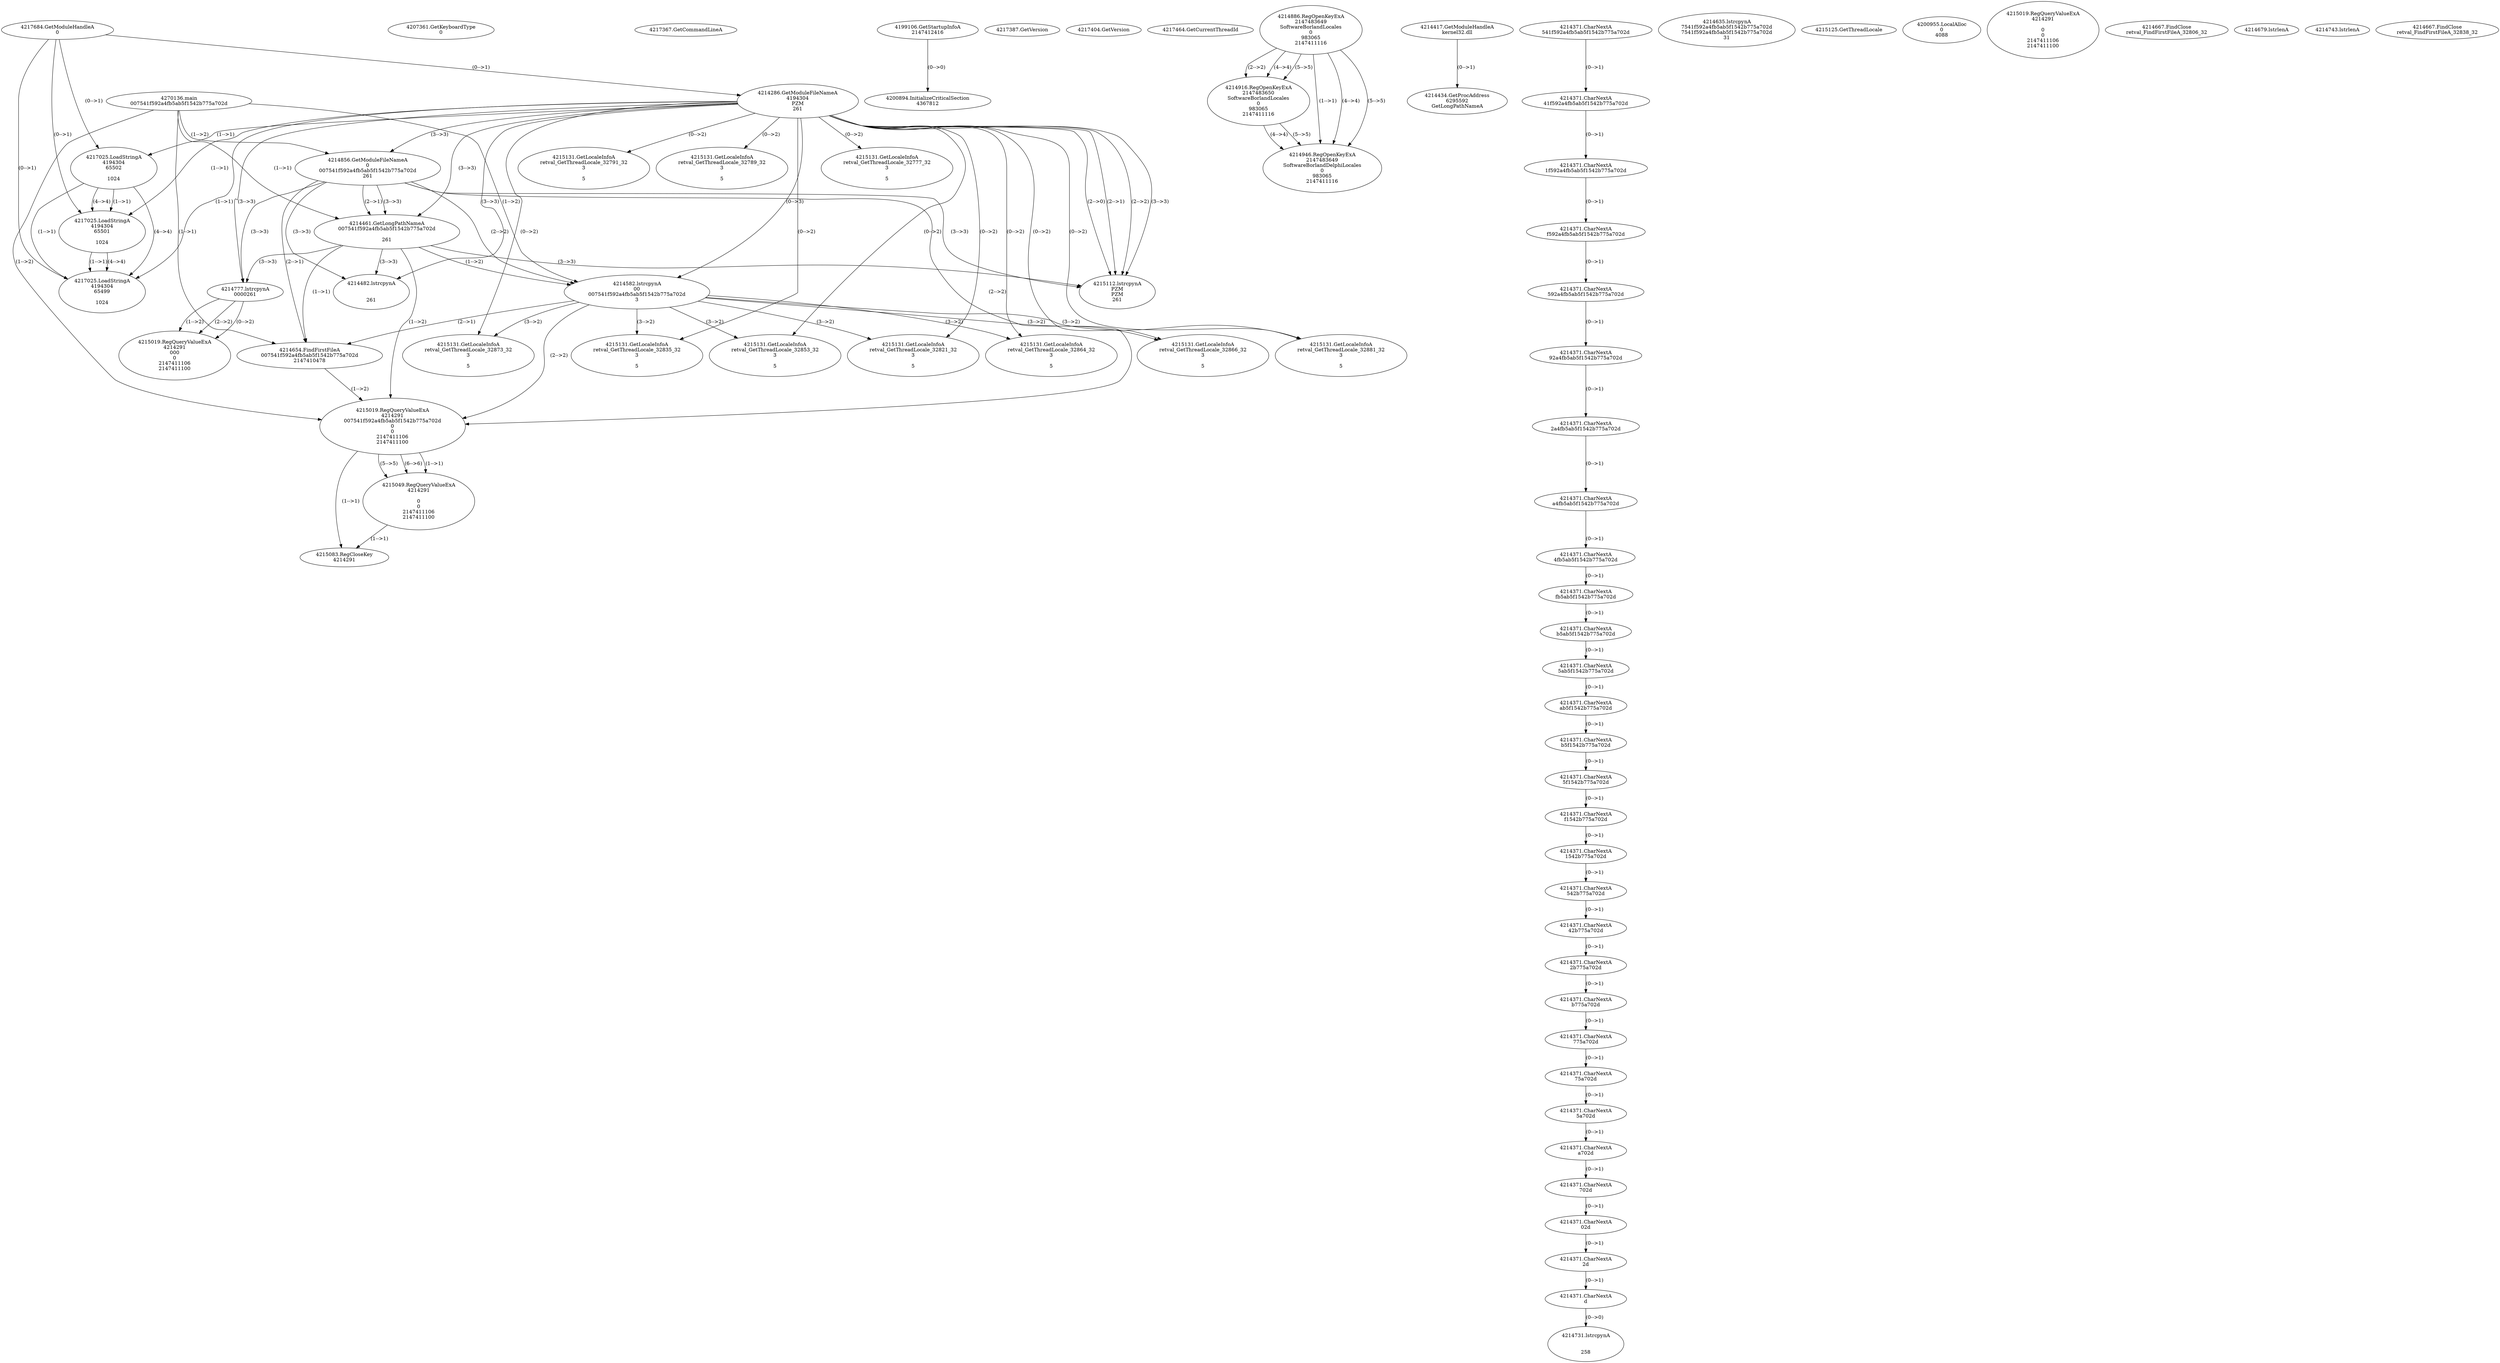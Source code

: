 // Global SCDG with merge call
digraph {
	0 [label="4270136.main
007541f592a4fb5ab5f1542b775a702d"]
	1 [label="4217684.GetModuleHandleA
0"]
	2 [label="4207361.GetKeyboardType
0"]
	3 [label="4217367.GetCommandLineA
"]
	4 [label="4199106.GetStartupInfoA
2147412416"]
	5 [label="4217387.GetVersion
"]
	6 [label="4217404.GetVersion
"]
	7 [label="4217464.GetCurrentThreadId
"]
	8 [label="4214286.GetModuleFileNameA
4194304
PZM
261"]
	1 -> 8 [label="(0-->1)"]
	9 [label="4214856.GetModuleFileNameA
0
007541f592a4fb5ab5f1542b775a702d
261"]
	0 -> 9 [label="(1-->2)"]
	8 -> 9 [label="(3-->3)"]
	10 [label="4214886.RegOpenKeyExA
2147483649
Software\Borland\Locales
0
983065
2147411116"]
	11 [label="4214916.RegOpenKeyExA
2147483650
Software\Borland\Locales
0
983065
2147411116"]
	10 -> 11 [label="(2-->2)"]
	10 -> 11 [label="(4-->4)"]
	10 -> 11 [label="(5-->5)"]
	12 [label="4214946.RegOpenKeyExA
2147483649
Software\Borland\Delphi\Locales
0
983065
2147411116"]
	10 -> 12 [label="(1-->1)"]
	10 -> 12 [label="(4-->4)"]
	11 -> 12 [label="(4-->4)"]
	10 -> 12 [label="(5-->5)"]
	11 -> 12 [label="(5-->5)"]
	13 [label="4214417.GetModuleHandleA
kernel32.dll"]
	14 [label="4214434.GetProcAddress
6295592
GetLongPathNameA"]
	13 -> 14 [label="(0-->1)"]
	15 [label="4214461.GetLongPathNameA
007541f592a4fb5ab5f1542b775a702d

261"]
	0 -> 15 [label="(1-->1)"]
	9 -> 15 [label="(2-->1)"]
	8 -> 15 [label="(3-->3)"]
	9 -> 15 [label="(3-->3)"]
	16 [label="4214582.lstrcpynA
00
007541f592a4fb5ab5f1542b775a702d
3"]
	0 -> 16 [label="(1-->2)"]
	9 -> 16 [label="(2-->2)"]
	15 -> 16 [label="(1-->2)"]
	8 -> 16 [label="(0-->3)"]
	17 [label="4214371.CharNextA
541f592a4fb5ab5f1542b775a702d"]
	18 [label="4214371.CharNextA
41f592a4fb5ab5f1542b775a702d"]
	17 -> 18 [label="(0-->1)"]
	19 [label="4214371.CharNextA
1f592a4fb5ab5f1542b775a702d"]
	18 -> 19 [label="(0-->1)"]
	20 [label="4214371.CharNextA
f592a4fb5ab5f1542b775a702d"]
	19 -> 20 [label="(0-->1)"]
	21 [label="4214371.CharNextA
592a4fb5ab5f1542b775a702d"]
	20 -> 21 [label="(0-->1)"]
	22 [label="4214371.CharNextA
92a4fb5ab5f1542b775a702d"]
	21 -> 22 [label="(0-->1)"]
	23 [label="4214371.CharNextA
2a4fb5ab5f1542b775a702d"]
	22 -> 23 [label="(0-->1)"]
	24 [label="4214371.CharNextA
a4fb5ab5f1542b775a702d"]
	23 -> 24 [label="(0-->1)"]
	25 [label="4214371.CharNextA
4fb5ab5f1542b775a702d"]
	24 -> 25 [label="(0-->1)"]
	26 [label="4214371.CharNextA
fb5ab5f1542b775a702d"]
	25 -> 26 [label="(0-->1)"]
	27 [label="4214371.CharNextA
b5ab5f1542b775a702d"]
	26 -> 27 [label="(0-->1)"]
	28 [label="4214371.CharNextA
5ab5f1542b775a702d"]
	27 -> 28 [label="(0-->1)"]
	29 [label="4214371.CharNextA
ab5f1542b775a702d"]
	28 -> 29 [label="(0-->1)"]
	30 [label="4214371.CharNextA
b5f1542b775a702d"]
	29 -> 30 [label="(0-->1)"]
	31 [label="4214371.CharNextA
5f1542b775a702d"]
	30 -> 31 [label="(0-->1)"]
	32 [label="4214371.CharNextA
f1542b775a702d"]
	31 -> 32 [label="(0-->1)"]
	33 [label="4214371.CharNextA
1542b775a702d"]
	32 -> 33 [label="(0-->1)"]
	34 [label="4214371.CharNextA
542b775a702d"]
	33 -> 34 [label="(0-->1)"]
	35 [label="4214371.CharNextA
42b775a702d"]
	34 -> 35 [label="(0-->1)"]
	36 [label="4214371.CharNextA
2b775a702d"]
	35 -> 36 [label="(0-->1)"]
	37 [label="4214371.CharNextA
b775a702d"]
	36 -> 37 [label="(0-->1)"]
	38 [label="4214371.CharNextA
775a702d"]
	37 -> 38 [label="(0-->1)"]
	39 [label="4214371.CharNextA
75a702d"]
	38 -> 39 [label="(0-->1)"]
	40 [label="4214371.CharNextA
5a702d"]
	39 -> 40 [label="(0-->1)"]
	41 [label="4214371.CharNextA
a702d"]
	40 -> 41 [label="(0-->1)"]
	42 [label="4214371.CharNextA
702d"]
	41 -> 42 [label="(0-->1)"]
	43 [label="4214371.CharNextA
02d"]
	42 -> 43 [label="(0-->1)"]
	44 [label="4214371.CharNextA
2d"]
	43 -> 44 [label="(0-->1)"]
	45 [label="4214371.CharNextA
d"]
	44 -> 45 [label="(0-->1)"]
	46 [label="4214635.lstrcpynA
7541f592a4fb5ab5f1542b775a702d
7541f592a4fb5ab5f1542b775a702d
31"]
	47 [label="4214654.FindFirstFileA
007541f592a4fb5ab5f1542b775a702d
2147410478"]
	0 -> 47 [label="(1-->1)"]
	9 -> 47 [label="(2-->1)"]
	15 -> 47 [label="(1-->1)"]
	16 -> 47 [label="(2-->1)"]
	48 [label="4215019.RegQueryValueExA
4214291
007541f592a4fb5ab5f1542b775a702d
0
0
2147411106
2147411100"]
	0 -> 48 [label="(1-->2)"]
	9 -> 48 [label="(2-->2)"]
	15 -> 48 [label="(1-->2)"]
	16 -> 48 [label="(2-->2)"]
	47 -> 48 [label="(1-->2)"]
	49 [label="4215049.RegQueryValueExA
4214291

0
0
2147411106
2147411100"]
	48 -> 49 [label="(1-->1)"]
	48 -> 49 [label="(5-->5)"]
	48 -> 49 [label="(6-->6)"]
	50 [label="4215083.RegCloseKey
4214291"]
	48 -> 50 [label="(1-->1)"]
	49 -> 50 [label="(1-->1)"]
	51 [label="4215112.lstrcpynA
PZM
PZM
261"]
	8 -> 51 [label="(2-->1)"]
	8 -> 51 [label="(2-->2)"]
	8 -> 51 [label="(3-->3)"]
	9 -> 51 [label="(3-->3)"]
	15 -> 51 [label="(3-->3)"]
	8 -> 51 [label="(2-->0)"]
	52 [label="4215125.GetThreadLocale
"]
	53 [label="4215131.GetLocaleInfoA
retval_GetThreadLocale_32866_32
3

5"]
	8 -> 53 [label="(0-->2)"]
	16 -> 53 [label="(3-->2)"]
	54 [label="4217025.LoadStringA
4194304
65502

1024"]
	1 -> 54 [label="(0-->1)"]
	8 -> 54 [label="(1-->1)"]
	55 [label="4200894.InitializeCriticalSection
4367812"]
	4 -> 55 [label="(0-->0)"]
	56 [label="4200955.LocalAlloc
0
4088"]
	57 [label="4217025.LoadStringA
4194304
65501

1024"]
	1 -> 57 [label="(0-->1)"]
	8 -> 57 [label="(1-->1)"]
	54 -> 57 [label="(1-->1)"]
	54 -> 57 [label="(4-->4)"]
	58 [label="4215131.GetLocaleInfoA
retval_GetThreadLocale_32873_32
3

5"]
	8 -> 58 [label="(0-->2)"]
	16 -> 58 [label="(3-->2)"]
	59 [label="4217025.LoadStringA
4194304
65499

1024"]
	1 -> 59 [label="(0-->1)"]
	8 -> 59 [label="(1-->1)"]
	54 -> 59 [label="(1-->1)"]
	57 -> 59 [label="(1-->1)"]
	54 -> 59 [label="(4-->4)"]
	57 -> 59 [label="(4-->4)"]
	60 [label="4214482.lstrcpynA


261"]
	8 -> 60 [label="(3-->3)"]
	9 -> 60 [label="(3-->3)"]
	15 -> 60 [label="(3-->3)"]
	61 [label="4215019.RegQueryValueExA
4214291

0
0
2147411106
2147411100"]
	62 [label="4215131.GetLocaleInfoA
retval_GetThreadLocale_32791_32
3

5"]
	8 -> 62 [label="(0-->2)"]
	63 [label="4215131.GetLocaleInfoA
retval_GetThreadLocale_32789_32
3

5"]
	8 -> 63 [label="(0-->2)"]
	64 [label="4214667.FindClose
retval_FindFirstFileA_32806_32"]
	65 [label="4214679.lstrlenA
"]
	66 [label="4214731.lstrcpynA


258"]
	45 -> 66 [label="(0-->0)"]
	67 [label="4214743.lstrlenA
"]
	68 [label="4214777.lstrcpynA
00\
00\
261"]
	8 -> 68 [label="(3-->3)"]
	9 -> 68 [label="(3-->3)"]
	15 -> 68 [label="(3-->3)"]
	69 [label="4215019.RegQueryValueExA
4214291
00\
0
0
2147411106
2147411100"]
	68 -> 69 [label="(1-->2)"]
	68 -> 69 [label="(2-->2)"]
	68 -> 69 [label="(0-->2)"]
	70 [label="4215131.GetLocaleInfoA
retval_GetThreadLocale_32821_32
3

5"]
	8 -> 70 [label="(0-->2)"]
	16 -> 70 [label="(3-->2)"]
	71 [label="4215131.GetLocaleInfoA
retval_GetThreadLocale_32835_32
3

5"]
	8 -> 71 [label="(0-->2)"]
	16 -> 71 [label="(3-->2)"]
	72 [label="4215131.GetLocaleInfoA
retval_GetThreadLocale_32777_32
3

5"]
	8 -> 72 [label="(0-->2)"]
	73 [label="4214667.FindClose
retval_FindFirstFileA_32838_32"]
	74 [label="4215131.GetLocaleInfoA
retval_GetThreadLocale_32853_32
3

5"]
	8 -> 74 [label="(0-->2)"]
	16 -> 74 [label="(3-->2)"]
	75 [label="4215131.GetLocaleInfoA
retval_GetThreadLocale_32864_32
3

5"]
	8 -> 75 [label="(0-->2)"]
	16 -> 75 [label="(3-->2)"]
	76 [label="4215131.GetLocaleInfoA
retval_GetThreadLocale_32881_32
3

5"]
	8 -> 76 [label="(0-->2)"]
	16 -> 76 [label="(3-->2)"]
}
